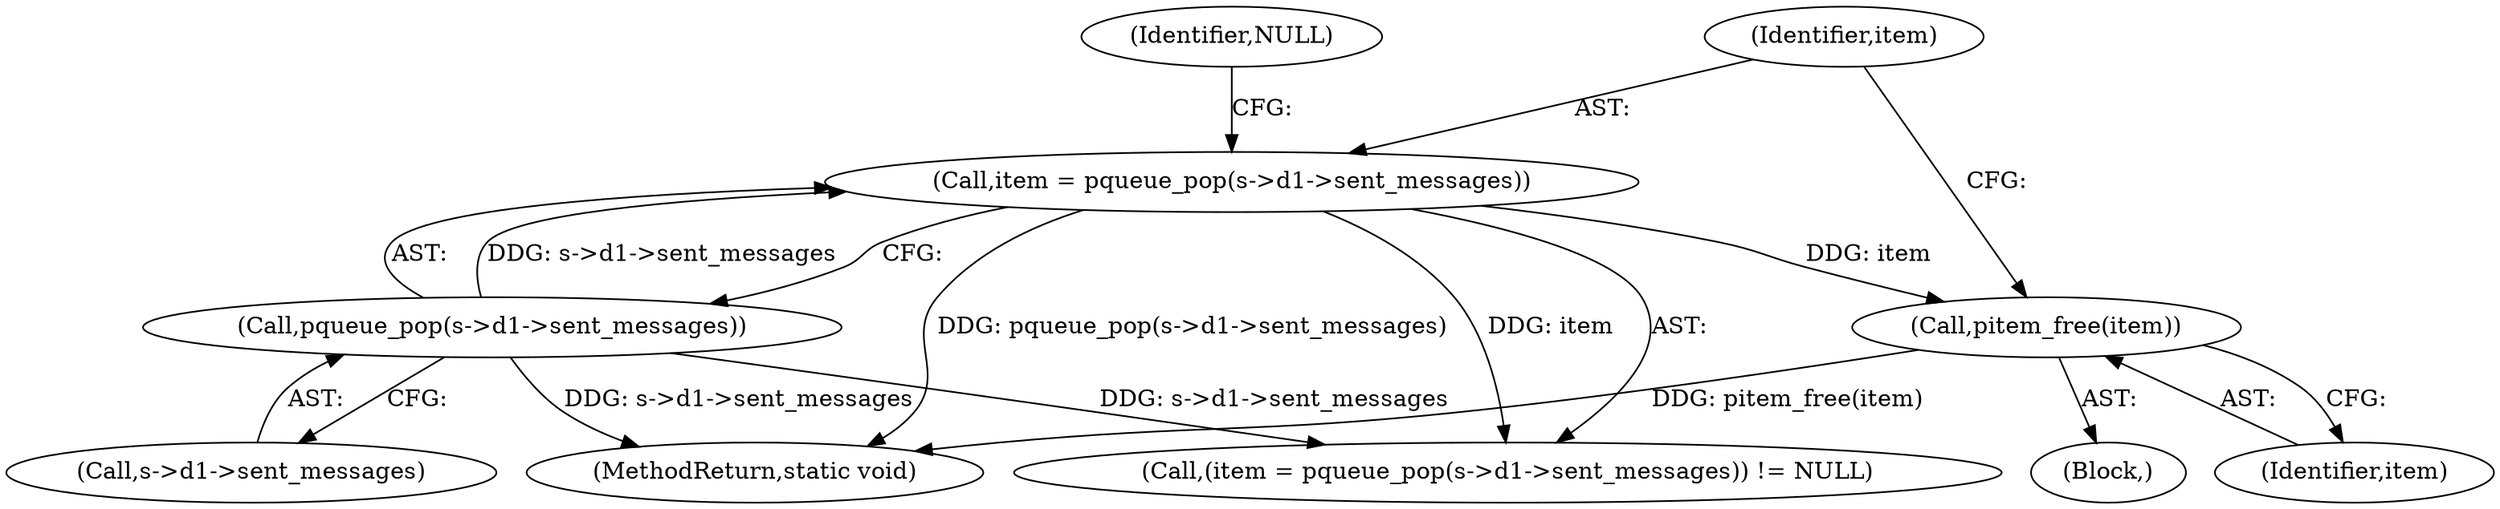 digraph "0_openssl_470990fee0182566d439ef7e82d1abf18b7085d7@API" {
"1000244" [label="(Call,pitem_free(item))"];
"1000221" [label="(Call,item = pqueue_pop(s->d1->sent_messages))"];
"1000223" [label="(Call,pqueue_pop(s->d1->sent_messages))"];
"1000229" [label="(Identifier,NULL)"];
"1000224" [label="(Call,s->d1->sent_messages)"];
"1000223" [label="(Call,pqueue_pop(s->d1->sent_messages))"];
"1000244" [label="(Call,pitem_free(item))"];
"1000275" [label="(MethodReturn,static void)"];
"1000230" [label="(Block,)"];
"1000222" [label="(Identifier,item)"];
"1000221" [label="(Call,item = pqueue_pop(s->d1->sent_messages))"];
"1000245" [label="(Identifier,item)"];
"1000220" [label="(Call,(item = pqueue_pop(s->d1->sent_messages)) != NULL)"];
"1000244" -> "1000230"  [label="AST: "];
"1000244" -> "1000245"  [label="CFG: "];
"1000245" -> "1000244"  [label="AST: "];
"1000222" -> "1000244"  [label="CFG: "];
"1000244" -> "1000275"  [label="DDG: pitem_free(item)"];
"1000221" -> "1000244"  [label="DDG: item"];
"1000221" -> "1000220"  [label="AST: "];
"1000221" -> "1000223"  [label="CFG: "];
"1000222" -> "1000221"  [label="AST: "];
"1000223" -> "1000221"  [label="AST: "];
"1000229" -> "1000221"  [label="CFG: "];
"1000221" -> "1000275"  [label="DDG: pqueue_pop(s->d1->sent_messages)"];
"1000221" -> "1000220"  [label="DDG: item"];
"1000223" -> "1000221"  [label="DDG: s->d1->sent_messages"];
"1000223" -> "1000224"  [label="CFG: "];
"1000224" -> "1000223"  [label="AST: "];
"1000223" -> "1000275"  [label="DDG: s->d1->sent_messages"];
"1000223" -> "1000220"  [label="DDG: s->d1->sent_messages"];
}
